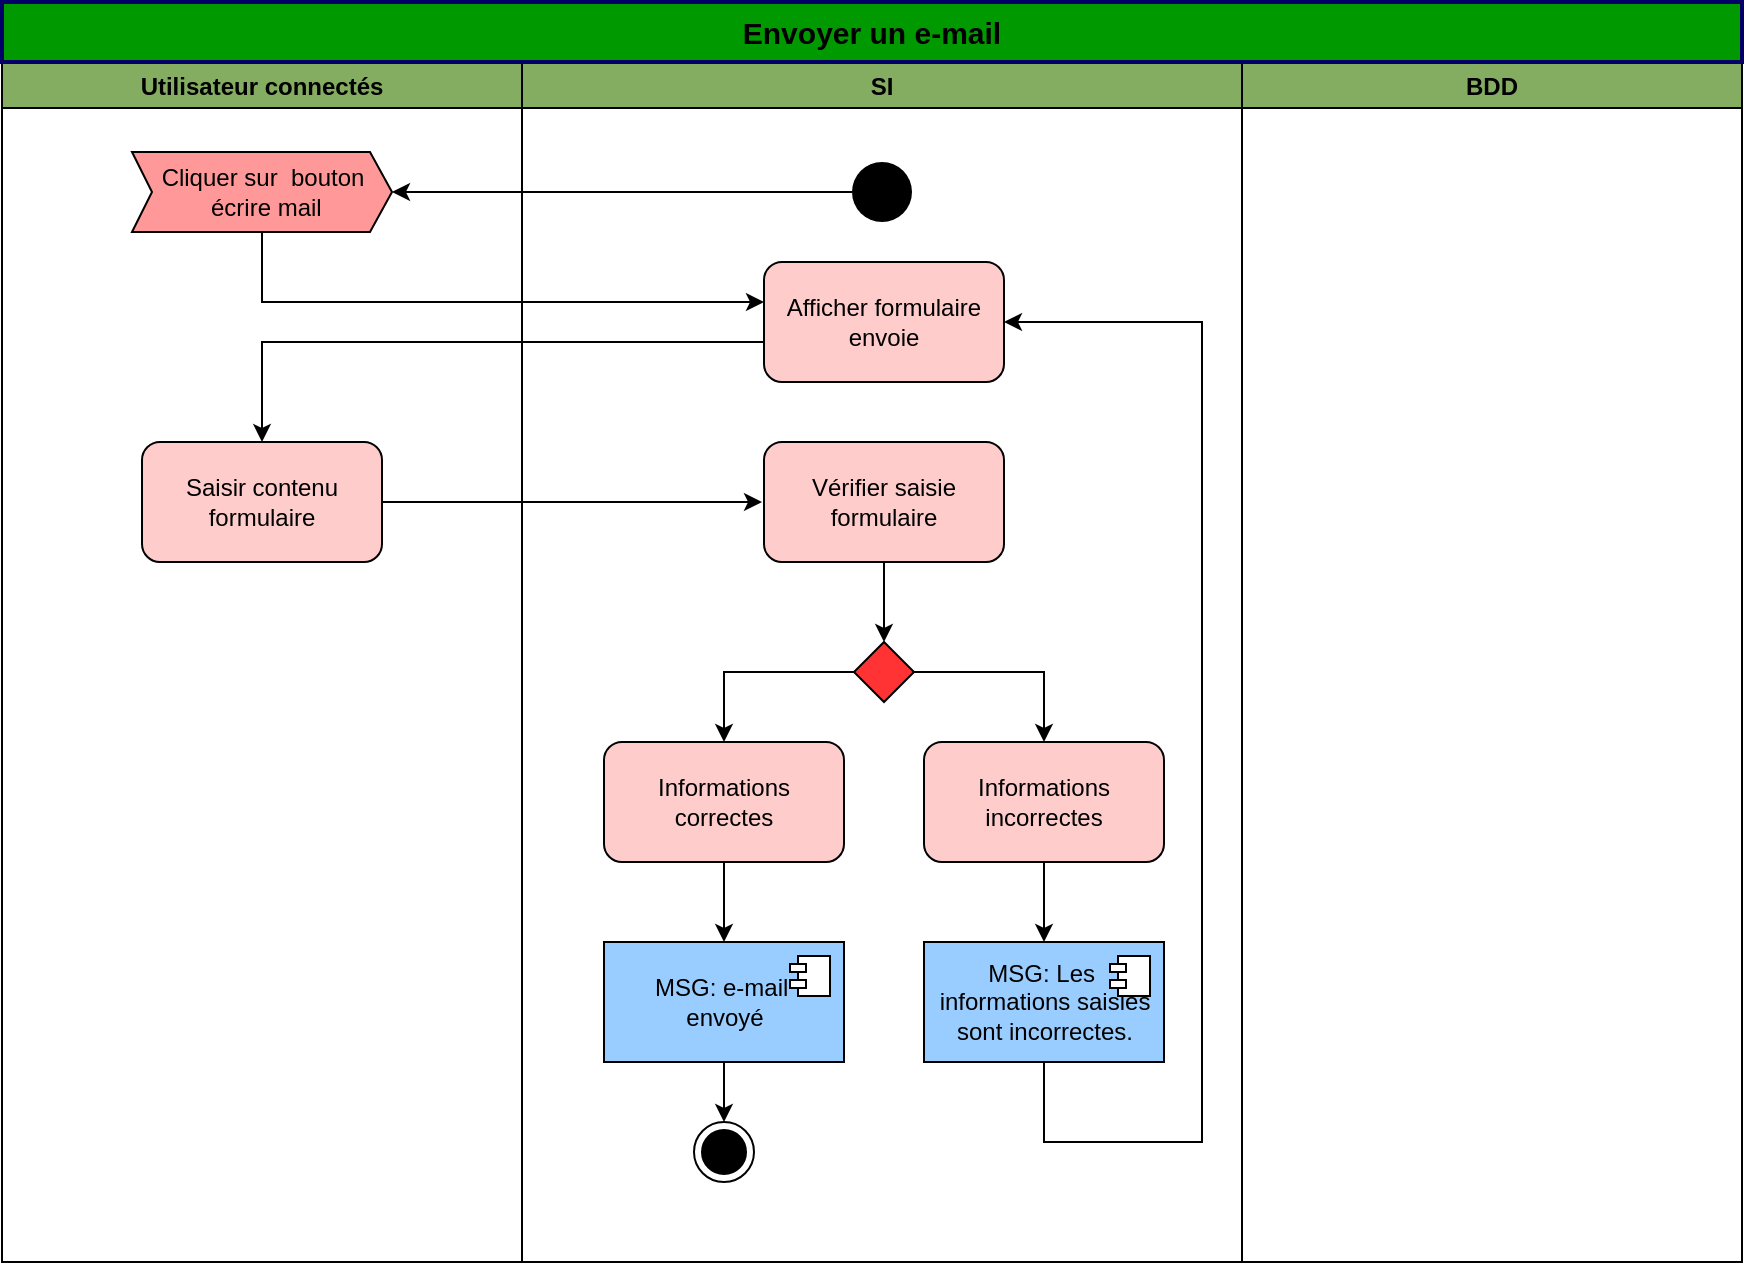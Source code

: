 <mxfile version="13.9.9" type="device"><diagram id="OthdHgJnfS-EeOqq89dI" name="Page-1"><mxGraphModel dx="1913" dy="806" grid="1" gridSize="10" guides="1" tooltips="1" connect="1" arrows="1" fold="1" page="1" pageScale="1" pageWidth="827" pageHeight="1169" math="0" shadow="0"><root><mxCell id="0"/><mxCell id="1" parent="0"/><mxCell id="NrSnQupqM3by3w9Et99v-1" value="Utilisateur connectés" style="swimlane;fillColor=#85AD61;" parent="1" vertex="1"><mxGeometry x="-800" y="60" width="260" height="600" as="geometry"/></mxCell><mxCell id="NrSnQupqM3by3w9Et99v-5" value="&lt;br&gt;Cliquer sur&amp;nbsp; bouton&lt;br&gt;&amp;nbsp;écrire mail&lt;br&gt;&amp;nbsp;" style="html=1;shadow=0;dashed=0;align=center;verticalAlign=middle;shape=mxgraph.arrows2.arrow;dy=0;dx=11;notch=10;fillColor=#FF9999;" parent="NrSnQupqM3by3w9Et99v-1" vertex="1"><mxGeometry x="65" y="45" width="130" height="40" as="geometry"/></mxCell><mxCell id="NrSnQupqM3by3w9Et99v-7" value="Saisir contenu formulaire" style="rounded=1;whiteSpace=wrap;html=1;fillColor=#FFCCCC;" parent="NrSnQupqM3by3w9Et99v-1" vertex="1"><mxGeometry x="70" y="190" width="120" height="60" as="geometry"/></mxCell><mxCell id="NrSnQupqM3by3w9Et99v-2" value="SI" style="swimlane;strokeColor=#000000;fillColor=#85AD61;" parent="1" vertex="1"><mxGeometry x="-540" y="60" width="360" height="600" as="geometry"/></mxCell><mxCell id="NrSnQupqM3by3w9Et99v-4" value="" style="ellipse;fillColor=#000000;strokeColor=none;" parent="NrSnQupqM3by3w9Et99v-2" vertex="1"><mxGeometry x="165" y="50" width="30" height="30" as="geometry"/></mxCell><mxCell id="NrSnQupqM3by3w9Et99v-6" value="Afficher formulaire envoie" style="rounded=1;whiteSpace=wrap;html=1;fillColor=#FFCCCC;" parent="NrSnQupqM3by3w9Et99v-2" vertex="1"><mxGeometry x="121" y="100" width="120" height="60" as="geometry"/></mxCell><mxCell id="NrSnQupqM3by3w9Et99v-71" style="edgeStyle=orthogonalEdgeStyle;rounded=0;orthogonalLoop=1;jettySize=auto;html=1;exitX=0.5;exitY=1;exitDx=0;exitDy=0;entryX=0.5;entryY=0;entryDx=0;entryDy=0;" parent="NrSnQupqM3by3w9Et99v-2" source="NrSnQupqM3by3w9Et99v-8" target="NrSnQupqM3by3w9Et99v-9" edge="1"><mxGeometry relative="1" as="geometry"/></mxCell><mxCell id="NrSnQupqM3by3w9Et99v-8" value="Vérifier saisie formulaire" style="rounded=1;whiteSpace=wrap;html=1;fillColor=#FFCCCC;" parent="NrSnQupqM3by3w9Et99v-2" vertex="1"><mxGeometry x="121" y="190" width="120" height="60" as="geometry"/></mxCell><mxCell id="NrSnQupqM3by3w9Et99v-34" style="edgeStyle=orthogonalEdgeStyle;rounded=0;orthogonalLoop=1;jettySize=auto;html=1;exitX=0;exitY=1;exitDx=0;exitDy=0;" parent="NrSnQupqM3by3w9Et99v-2" source="NrSnQupqM3by3w9Et99v-9" target="NrSnQupqM3by3w9Et99v-32" edge="1"><mxGeometry relative="1" as="geometry"><Array as="points"><mxPoint x="174" y="305"/><mxPoint x="101" y="305"/></Array></mxGeometry></mxCell><mxCell id="NrSnQupqM3by3w9Et99v-35" style="edgeStyle=orthogonalEdgeStyle;rounded=0;orthogonalLoop=1;jettySize=auto;html=1;exitX=1;exitY=1;exitDx=0;exitDy=0;entryX=0.5;entryY=0;entryDx=0;entryDy=0;" parent="NrSnQupqM3by3w9Et99v-2" source="NrSnQupqM3by3w9Et99v-9" target="NrSnQupqM3by3w9Et99v-33" edge="1"><mxGeometry relative="1" as="geometry"><Array as="points"><mxPoint x="189" y="305"/><mxPoint x="261" y="305"/></Array></mxGeometry></mxCell><mxCell id="NrSnQupqM3by3w9Et99v-9" value="" style="rhombus;fillColor=#FF3333;" parent="NrSnQupqM3by3w9Et99v-2" vertex="1"><mxGeometry x="166" y="290" width="30" height="30" as="geometry"/></mxCell><mxCell id="NrSnQupqM3by3w9Et99v-41" style="edgeStyle=orthogonalEdgeStyle;rounded=0;orthogonalLoop=1;jettySize=auto;html=1;exitX=0.5;exitY=1;exitDx=0;exitDy=0;" parent="NrSnQupqM3by3w9Et99v-2" source="NrSnQupqM3by3w9Et99v-32" target="NrSnQupqM3by3w9Et99v-39" edge="1"><mxGeometry relative="1" as="geometry"/></mxCell><mxCell id="NrSnQupqM3by3w9Et99v-32" value="Informations correctes" style="rounded=1;whiteSpace=wrap;html=1;fillColor=#FFCCCC;" parent="NrSnQupqM3by3w9Et99v-2" vertex="1"><mxGeometry x="41" y="340" width="120" height="60" as="geometry"/></mxCell><mxCell id="NrSnQupqM3by3w9Et99v-42" style="edgeStyle=orthogonalEdgeStyle;rounded=0;orthogonalLoop=1;jettySize=auto;html=1;exitX=0.5;exitY=1;exitDx=0;exitDy=0;" parent="NrSnQupqM3by3w9Et99v-2" source="NrSnQupqM3by3w9Et99v-33" target="NrSnQupqM3by3w9Et99v-36" edge="1"><mxGeometry relative="1" as="geometry"/></mxCell><mxCell id="NrSnQupqM3by3w9Et99v-33" value="Informations incorrectes&lt;br&gt;" style="rounded=1;whiteSpace=wrap;html=1;fillColor=#FFCCCC;" parent="NrSnQupqM3by3w9Et99v-2" vertex="1"><mxGeometry x="201" y="340" width="120" height="60" as="geometry"/></mxCell><mxCell id="NrSnQupqM3by3w9Et99v-46" style="edgeStyle=orthogonalEdgeStyle;rounded=0;orthogonalLoop=1;jettySize=auto;html=1;exitX=0.5;exitY=1;exitDx=0;exitDy=0;entryX=1;entryY=0.5;entryDx=0;entryDy=0;" parent="NrSnQupqM3by3w9Et99v-2" source="NrSnQupqM3by3w9Et99v-36" target="NrSnQupqM3by3w9Et99v-6" edge="1"><mxGeometry relative="1" as="geometry"><Array as="points"><mxPoint x="261" y="540"/><mxPoint x="340" y="540"/><mxPoint x="340" y="130"/></Array></mxGeometry></mxCell><mxCell id="NrSnQupqM3by3w9Et99v-36" value="MSG: Les&amp;nbsp;&lt;br&gt;informations saisies&lt;br&gt;sont incorrectes." style="html=1;dropTarget=0;fillColor=#99CCFF;" parent="NrSnQupqM3by3w9Et99v-2" vertex="1"><mxGeometry x="201" y="440" width="120" height="60" as="geometry"/></mxCell><mxCell id="NrSnQupqM3by3w9Et99v-37" value="" style="shape=module;jettyWidth=8;jettyHeight=4;" parent="NrSnQupqM3by3w9Et99v-36" vertex="1"><mxGeometry x="1" width="20" height="20" relative="1" as="geometry"><mxPoint x="-27" y="7" as="offset"/></mxGeometry></mxCell><mxCell id="NrSnQupqM3by3w9Et99v-50" style="edgeStyle=orthogonalEdgeStyle;rounded=0;orthogonalLoop=1;jettySize=auto;html=1;exitX=0.5;exitY=1;exitDx=0;exitDy=0;entryX=0.5;entryY=0;entryDx=0;entryDy=0;" parent="NrSnQupqM3by3w9Et99v-2" source="NrSnQupqM3by3w9Et99v-39" target="NrSnQupqM3by3w9Et99v-49" edge="1"><mxGeometry relative="1" as="geometry"/></mxCell><mxCell id="NrSnQupqM3by3w9Et99v-39" value="MSG: e-mail&amp;nbsp;&lt;br&gt;envoyé" style="html=1;dropTarget=0;fillColor=#99CCFF;" parent="NrSnQupqM3by3w9Et99v-2" vertex="1"><mxGeometry x="41" y="440" width="120" height="60" as="geometry"/></mxCell><mxCell id="NrSnQupqM3by3w9Et99v-40" value="" style="shape=module;jettyWidth=8;jettyHeight=4;" parent="NrSnQupqM3by3w9Et99v-39" vertex="1"><mxGeometry x="1" width="20" height="20" relative="1" as="geometry"><mxPoint x="-27" y="7" as="offset"/></mxGeometry></mxCell><mxCell id="NrSnQupqM3by3w9Et99v-49" value="" style="ellipse;html=1;shape=endState;fillColor=#000000;strokeColor=#000000;" parent="NrSnQupqM3by3w9Et99v-2" vertex="1"><mxGeometry x="86" y="530" width="30" height="30" as="geometry"/></mxCell><mxCell id="NrSnQupqM3by3w9Et99v-3" value="BDD" style="swimlane;fillColor=#85AD61;" parent="1" vertex="1"><mxGeometry x="-180" y="60" width="250" height="600" as="geometry"/></mxCell><mxCell id="NrSnQupqM3by3w9Et99v-17" style="edgeStyle=orthogonalEdgeStyle;rounded=0;orthogonalLoop=1;jettySize=auto;html=1;exitX=0;exitY=0.5;exitDx=0;exitDy=0;entryX=1;entryY=0.5;entryDx=0;entryDy=0;entryPerimeter=0;" parent="1" source="NrSnQupqM3by3w9Et99v-4" target="NrSnQupqM3by3w9Et99v-5" edge="1"><mxGeometry relative="1" as="geometry"/></mxCell><mxCell id="NrSnQupqM3by3w9Et99v-23" style="edgeStyle=orthogonalEdgeStyle;rounded=0;orthogonalLoop=1;jettySize=auto;html=1;exitX=0;exitY=0;exitDx=119;exitDy=40;exitPerimeter=0;" parent="1" source="NrSnQupqM3by3w9Et99v-5" edge="1"><mxGeometry relative="1" as="geometry"><mxPoint x="-419" y="180" as="targetPoint"/><Array as="points"><mxPoint x="-670" y="145"/><mxPoint x="-670" y="180"/></Array></mxGeometry></mxCell><mxCell id="NrSnQupqM3by3w9Et99v-24" style="edgeStyle=orthogonalEdgeStyle;rounded=0;orthogonalLoop=1;jettySize=auto;html=1;exitX=0;exitY=0.75;exitDx=0;exitDy=0;" parent="1" source="NrSnQupqM3by3w9Et99v-6" target="NrSnQupqM3by3w9Et99v-7" edge="1"><mxGeometry relative="1" as="geometry"><Array as="points"><mxPoint x="-419" y="200"/><mxPoint x="-670" y="200"/></Array></mxGeometry></mxCell><mxCell id="NrSnQupqM3by3w9Et99v-44" style="edgeStyle=orthogonalEdgeStyle;rounded=0;orthogonalLoop=1;jettySize=auto;html=1;exitX=1;exitY=0.5;exitDx=0;exitDy=0;" parent="1" source="NrSnQupqM3by3w9Et99v-7" edge="1"><mxGeometry relative="1" as="geometry"><mxPoint x="-420" y="280" as="targetPoint"/></mxGeometry></mxCell><mxCell id="NrSnQupqM3by3w9Et99v-51" value="&lt;font style=&quot;font-size: 15px&quot;&gt;&lt;b&gt;Envoyer un e-mail&lt;/b&gt;&lt;/font&gt;" style="rounded=0;whiteSpace=wrap;html=1;fillColor=#009900;strokeWidth=2;strokeColor=#000066;" parent="1" vertex="1"><mxGeometry x="-800" y="30" width="870" height="30" as="geometry"/></mxCell></root></mxGraphModel></diagram></mxfile>
